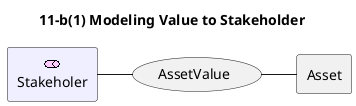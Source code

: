 @startuml
title 11-b(1) Modeling Value to Stakeholder
archimate #Motivation "Stakeholer" <<stakeholder-filled>>
(AssetValue)
rectangle Asset
Stakeholer - AssetValue
AssetValue - Asset
@enduml